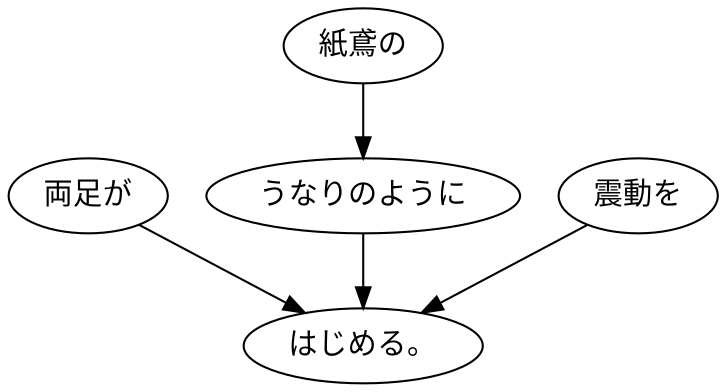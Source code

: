 digraph graph8365 {
	node0 [label="両足が"];
	node1 [label="紙鳶の"];
	node2 [label="うなりのように"];
	node3 [label="震動を"];
	node4 [label="はじめる。"];
	node0 -> node4;
	node1 -> node2;
	node2 -> node4;
	node3 -> node4;
}
